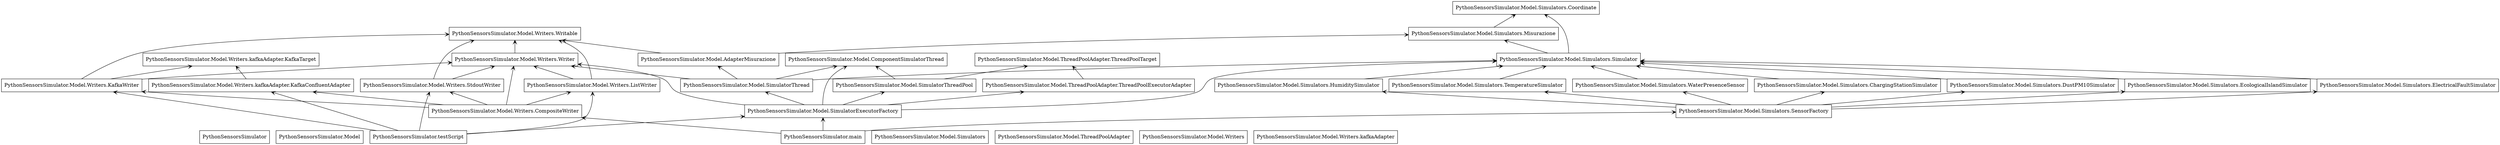digraph "packages" {
rankdir=BT
charset="utf-8"
"PythonSensorsSimulator" [color="black", label=<PythonSensorsSimulator>, shape="box", style="solid"];
"PythonSensorsSimulator.Model" [color="black", label=<PythonSensorsSimulator.Model>, shape="box", style="solid"];
"PythonSensorsSimulator.Model.AdapterMisurazione" [color="black", label=<PythonSensorsSimulator.Model.AdapterMisurazione>, shape="box", style="solid"];
"PythonSensorsSimulator.Model.ComponentSimulatorThread" [color="black", label=<PythonSensorsSimulator.Model.ComponentSimulatorThread>, shape="box", style="solid"];
"PythonSensorsSimulator.Model.SimulatorExecutorFactory" [color="black", label=<PythonSensorsSimulator.Model.SimulatorExecutorFactory>, shape="box", style="solid"];
"PythonSensorsSimulator.Model.SimulatorThread" [color="black", label=<PythonSensorsSimulator.Model.SimulatorThread>, shape="box", style="solid"];
"PythonSensorsSimulator.Model.SimulatorThreadPool" [color="black", label=<PythonSensorsSimulator.Model.SimulatorThreadPool>, shape="box", style="solid"];
"PythonSensorsSimulator.Model.Simulators" [color="black", label=<PythonSensorsSimulator.Model.Simulators>, shape="box", style="solid"];
"PythonSensorsSimulator.Model.Simulators.ChargingStationSimulator" [color="black", label=<PythonSensorsSimulator.Model.Simulators.ChargingStationSimulator>, shape="box", style="solid"];
"PythonSensorsSimulator.Model.Simulators.Coordinate" [color="black", label=<PythonSensorsSimulator.Model.Simulators.Coordinate>, shape="box", style="solid"];
"PythonSensorsSimulator.Model.Simulators.DustPM10Simulator" [color="black", label=<PythonSensorsSimulator.Model.Simulators.DustPM10Simulator>, shape="box", style="solid"];
"PythonSensorsSimulator.Model.Simulators.EcologicalIslandSimulator" [color="black", label=<PythonSensorsSimulator.Model.Simulators.EcologicalIslandSimulator>, shape="box", style="solid"];
"PythonSensorsSimulator.Model.Simulators.ElectricalFaultSimulator" [color="black", label=<PythonSensorsSimulator.Model.Simulators.ElectricalFaultSimulator>, shape="box", style="solid"];
"PythonSensorsSimulator.Model.Simulators.HumiditySimulator" [color="black", label=<PythonSensorsSimulator.Model.Simulators.HumiditySimulator>, shape="box", style="solid"];
"PythonSensorsSimulator.Model.Simulators.Misurazione" [color="black", label=<PythonSensorsSimulator.Model.Simulators.Misurazione>, shape="box", style="solid"];
"PythonSensorsSimulator.Model.Simulators.SensorFactory" [color="black", label=<PythonSensorsSimulator.Model.Simulators.SensorFactory>, shape="box", style="solid"];
"PythonSensorsSimulator.Model.Simulators.Simulator" [color="black", label=<PythonSensorsSimulator.Model.Simulators.Simulator>, shape="box", style="solid"];
"PythonSensorsSimulator.Model.Simulators.TemperatureSimulator" [color="black", label=<PythonSensorsSimulator.Model.Simulators.TemperatureSimulator>, shape="box", style="solid"];
"PythonSensorsSimulator.Model.Simulators.WaterPresenceSensor" [color="black", label=<PythonSensorsSimulator.Model.Simulators.WaterPresenceSensor>, shape="box", style="solid"];
"PythonSensorsSimulator.Model.ThreadPoolAdapter" [color="black", label=<PythonSensorsSimulator.Model.ThreadPoolAdapter>, shape="box", style="solid"];
"PythonSensorsSimulator.Model.ThreadPoolAdapter.ThreadPoolExecutorAdapter" [color="black", label=<PythonSensorsSimulator.Model.ThreadPoolAdapter.ThreadPoolExecutorAdapter>, shape="box", style="solid"];
"PythonSensorsSimulator.Model.ThreadPoolAdapter.ThreadPoolTarget" [color="black", label=<PythonSensorsSimulator.Model.ThreadPoolAdapter.ThreadPoolTarget>, shape="box", style="solid"];
"PythonSensorsSimulator.Model.Writers" [color="black", label=<PythonSensorsSimulator.Model.Writers>, shape="box", style="solid"];
"PythonSensorsSimulator.Model.Writers.CompositeWriter" [color="black", label=<PythonSensorsSimulator.Model.Writers.CompositeWriter>, shape="box", style="solid"];
"PythonSensorsSimulator.Model.Writers.KafkaWriter" [color="black", label=<PythonSensorsSimulator.Model.Writers.KafkaWriter>, shape="box", style="solid"];
"PythonSensorsSimulator.Model.Writers.ListWriter" [color="black", label=<PythonSensorsSimulator.Model.Writers.ListWriter>, shape="box", style="solid"];
"PythonSensorsSimulator.Model.Writers.StdoutWriter" [color="black", label=<PythonSensorsSimulator.Model.Writers.StdoutWriter>, shape="box", style="solid"];
"PythonSensorsSimulator.Model.Writers.Writable" [color="black", label=<PythonSensorsSimulator.Model.Writers.Writable>, shape="box", style="solid"];
"PythonSensorsSimulator.Model.Writers.Writer" [color="black", label=<PythonSensorsSimulator.Model.Writers.Writer>, shape="box", style="solid"];
"PythonSensorsSimulator.Model.Writers.kafkaAdapter" [color="black", label=<PythonSensorsSimulator.Model.Writers.kafkaAdapter>, shape="box", style="solid"];
"PythonSensorsSimulator.Model.Writers.kafkaAdapter.KafkaConfluentAdapter" [color="black", label=<PythonSensorsSimulator.Model.Writers.kafkaAdapter.KafkaConfluentAdapter>, shape="box", style="solid"];
"PythonSensorsSimulator.Model.Writers.kafkaAdapter.KafkaTarget" [color="black", label=<PythonSensorsSimulator.Model.Writers.kafkaAdapter.KafkaTarget>, shape="box", style="solid"];
"PythonSensorsSimulator.main" [color="black", label=<PythonSensorsSimulator.main>, shape="box", style="solid"];
"PythonSensorsSimulator.testScript" [color="black", label=<PythonSensorsSimulator.testScript>, shape="box", style="solid"];
"PythonSensorsSimulator.Model.AdapterMisurazione" -> "PythonSensorsSimulator.Model.Simulators.Misurazione" [arrowhead="open", arrowtail="none"];
"PythonSensorsSimulator.Model.AdapterMisurazione" -> "PythonSensorsSimulator.Model.Writers.Writable" [arrowhead="open", arrowtail="none"];
"PythonSensorsSimulator.Model.SimulatorExecutorFactory" -> "PythonSensorsSimulator.Model.ComponentSimulatorThread" [arrowhead="open", arrowtail="none"];
"PythonSensorsSimulator.Model.SimulatorExecutorFactory" -> "PythonSensorsSimulator.Model.SimulatorThread" [arrowhead="open", arrowtail="none"];
"PythonSensorsSimulator.Model.SimulatorExecutorFactory" -> "PythonSensorsSimulator.Model.SimulatorThreadPool" [arrowhead="open", arrowtail="none"];
"PythonSensorsSimulator.Model.SimulatorExecutorFactory" -> "PythonSensorsSimulator.Model.Simulators.Simulator" [arrowhead="open", arrowtail="none"];
"PythonSensorsSimulator.Model.SimulatorExecutorFactory" -> "PythonSensorsSimulator.Model.ThreadPoolAdapter.ThreadPoolExecutorAdapter" [arrowhead="open", arrowtail="none"];
"PythonSensorsSimulator.Model.SimulatorExecutorFactory" -> "PythonSensorsSimulator.Model.Writers.Writer" [arrowhead="open", arrowtail="none"];
"PythonSensorsSimulator.Model.SimulatorThread" -> "PythonSensorsSimulator.Model.AdapterMisurazione" [arrowhead="open", arrowtail="none"];
"PythonSensorsSimulator.Model.SimulatorThread" -> "PythonSensorsSimulator.Model.ComponentSimulatorThread" [arrowhead="open", arrowtail="none"];
"PythonSensorsSimulator.Model.SimulatorThread" -> "PythonSensorsSimulator.Model.Simulators.Simulator" [arrowhead="open", arrowtail="none"];
"PythonSensorsSimulator.Model.SimulatorThread" -> "PythonSensorsSimulator.Model.Writers.Writer" [arrowhead="open", arrowtail="none"];
"PythonSensorsSimulator.Model.SimulatorThreadPool" -> "PythonSensorsSimulator.Model.ComponentSimulatorThread" [arrowhead="open", arrowtail="none"];
"PythonSensorsSimulator.Model.SimulatorThreadPool" -> "PythonSensorsSimulator.Model.ThreadPoolAdapter.ThreadPoolTarget" [arrowhead="open", arrowtail="none"];
"PythonSensorsSimulator.Model.Simulators.ChargingStationSimulator" -> "PythonSensorsSimulator.Model.Simulators.Simulator" [arrowhead="open", arrowtail="none"];
"PythonSensorsSimulator.Model.Simulators.DustPM10Simulator" -> "PythonSensorsSimulator.Model.Simulators.Simulator" [arrowhead="open", arrowtail="none"];
"PythonSensorsSimulator.Model.Simulators.EcologicalIslandSimulator" -> "PythonSensorsSimulator.Model.Simulators.Simulator" [arrowhead="open", arrowtail="none"];
"PythonSensorsSimulator.Model.Simulators.ElectricalFaultSimulator" -> "PythonSensorsSimulator.Model.Simulators.Simulator" [arrowhead="open", arrowtail="none"];
"PythonSensorsSimulator.Model.Simulators.HumiditySimulator" -> "PythonSensorsSimulator.Model.Simulators.Simulator" [arrowhead="open", arrowtail="none"];
"PythonSensorsSimulator.Model.Simulators.Misurazione" -> "PythonSensorsSimulator.Model.Simulators.Coordinate" [arrowhead="open", arrowtail="none"];
"PythonSensorsSimulator.Model.Simulators.SensorFactory" -> "PythonSensorsSimulator.Model.Simulators.ChargingStationSimulator" [arrowhead="open", arrowtail="none"];
"PythonSensorsSimulator.Model.Simulators.SensorFactory" -> "PythonSensorsSimulator.Model.Simulators.DustPM10Simulator" [arrowhead="open", arrowtail="none"];
"PythonSensorsSimulator.Model.Simulators.SensorFactory" -> "PythonSensorsSimulator.Model.Simulators.EcologicalIslandSimulator" [arrowhead="open", arrowtail="none"];
"PythonSensorsSimulator.Model.Simulators.SensorFactory" -> "PythonSensorsSimulator.Model.Simulators.ElectricalFaultSimulator" [arrowhead="open", arrowtail="none"];
"PythonSensorsSimulator.Model.Simulators.SensorFactory" -> "PythonSensorsSimulator.Model.Simulators.HumiditySimulator" [arrowhead="open", arrowtail="none"];
"PythonSensorsSimulator.Model.Simulators.SensorFactory" -> "PythonSensorsSimulator.Model.Simulators.TemperatureSimulator" [arrowhead="open", arrowtail="none"];
"PythonSensorsSimulator.Model.Simulators.SensorFactory" -> "PythonSensorsSimulator.Model.Simulators.WaterPresenceSensor" [arrowhead="open", arrowtail="none"];
"PythonSensorsSimulator.Model.Simulators.Simulator" -> "PythonSensorsSimulator.Model.Simulators.Coordinate" [arrowhead="open", arrowtail="none"];
"PythonSensorsSimulator.Model.Simulators.Simulator" -> "PythonSensorsSimulator.Model.Simulators.Misurazione" [arrowhead="open", arrowtail="none"];
"PythonSensorsSimulator.Model.Simulators.TemperatureSimulator" -> "PythonSensorsSimulator.Model.Simulators.Simulator" [arrowhead="open", arrowtail="none"];
"PythonSensorsSimulator.Model.Simulators.WaterPresenceSensor" -> "PythonSensorsSimulator.Model.Simulators.Simulator" [arrowhead="open", arrowtail="none"];
"PythonSensorsSimulator.Model.ThreadPoolAdapter.ThreadPoolExecutorAdapter" -> "PythonSensorsSimulator.Model.ThreadPoolAdapter.ThreadPoolTarget" [arrowhead="open", arrowtail="none"];
"PythonSensorsSimulator.Model.Writers.CompositeWriter" -> "PythonSensorsSimulator.Model.Writers.KafkaWriter" [arrowhead="open", arrowtail="none"];
"PythonSensorsSimulator.Model.Writers.CompositeWriter" -> "PythonSensorsSimulator.Model.Writers.ListWriter" [arrowhead="open", arrowtail="none"];
"PythonSensorsSimulator.Model.Writers.CompositeWriter" -> "PythonSensorsSimulator.Model.Writers.StdoutWriter" [arrowhead="open", arrowtail="none"];
"PythonSensorsSimulator.Model.Writers.CompositeWriter" -> "PythonSensorsSimulator.Model.Writers.Writer" [arrowhead="open", arrowtail="none"];
"PythonSensorsSimulator.Model.Writers.CompositeWriter" -> "PythonSensorsSimulator.Model.Writers.kafkaAdapter.KafkaConfluentAdapter" [arrowhead="open", arrowtail="none"];
"PythonSensorsSimulator.Model.Writers.KafkaWriter" -> "PythonSensorsSimulator.Model.Writers.Writable" [arrowhead="open", arrowtail="none"];
"PythonSensorsSimulator.Model.Writers.KafkaWriter" -> "PythonSensorsSimulator.Model.Writers.Writer" [arrowhead="open", arrowtail="none"];
"PythonSensorsSimulator.Model.Writers.KafkaWriter" -> "PythonSensorsSimulator.Model.Writers.kafkaAdapter.KafkaTarget" [arrowhead="open", arrowtail="none"];
"PythonSensorsSimulator.Model.Writers.ListWriter" -> "PythonSensorsSimulator.Model.Writers.Writable" [arrowhead="open", arrowtail="none"];
"PythonSensorsSimulator.Model.Writers.ListWriter" -> "PythonSensorsSimulator.Model.Writers.Writer" [arrowhead="open", arrowtail="none"];
"PythonSensorsSimulator.Model.Writers.StdoutWriter" -> "PythonSensorsSimulator.Model.Writers.Writable" [arrowhead="open", arrowtail="none"];
"PythonSensorsSimulator.Model.Writers.StdoutWriter" -> "PythonSensorsSimulator.Model.Writers.Writer" [arrowhead="open", arrowtail="none"];
"PythonSensorsSimulator.Model.Writers.Writer" -> "PythonSensorsSimulator.Model.Writers.Writable" [arrowhead="open", arrowtail="none"];
"PythonSensorsSimulator.Model.Writers.kafkaAdapter.KafkaConfluentAdapter" -> "PythonSensorsSimulator.Model.Writers.kafkaAdapter.KafkaTarget" [arrowhead="open", arrowtail="none"];
"PythonSensorsSimulator.main" -> "PythonSensorsSimulator.Model.SimulatorExecutorFactory" [arrowhead="open", arrowtail="none"];
"PythonSensorsSimulator.main" -> "PythonSensorsSimulator.Model.Simulators.SensorFactory" [arrowhead="open", arrowtail="none"];
"PythonSensorsSimulator.main" -> "PythonSensorsSimulator.Model.Writers.CompositeWriter" [arrowhead="open", arrowtail="none"];
"PythonSensorsSimulator.testScript" -> "PythonSensorsSimulator.Model.SimulatorExecutorFactory" [arrowhead="open", arrowtail="none"];
"PythonSensorsSimulator.testScript" -> "PythonSensorsSimulator.Model.Writers.KafkaWriter" [arrowhead="open", arrowtail="none"];
"PythonSensorsSimulator.testScript" -> "PythonSensorsSimulator.Model.Writers.ListWriter" [arrowhead="open", arrowtail="none"];
"PythonSensorsSimulator.testScript" -> "PythonSensorsSimulator.Model.Writers.StdoutWriter" [arrowhead="open", arrowtail="none"];
"PythonSensorsSimulator.testScript" -> "PythonSensorsSimulator.Model.Writers.kafkaAdapter.KafkaConfluentAdapter" [arrowhead="open", arrowtail="none"];
}

